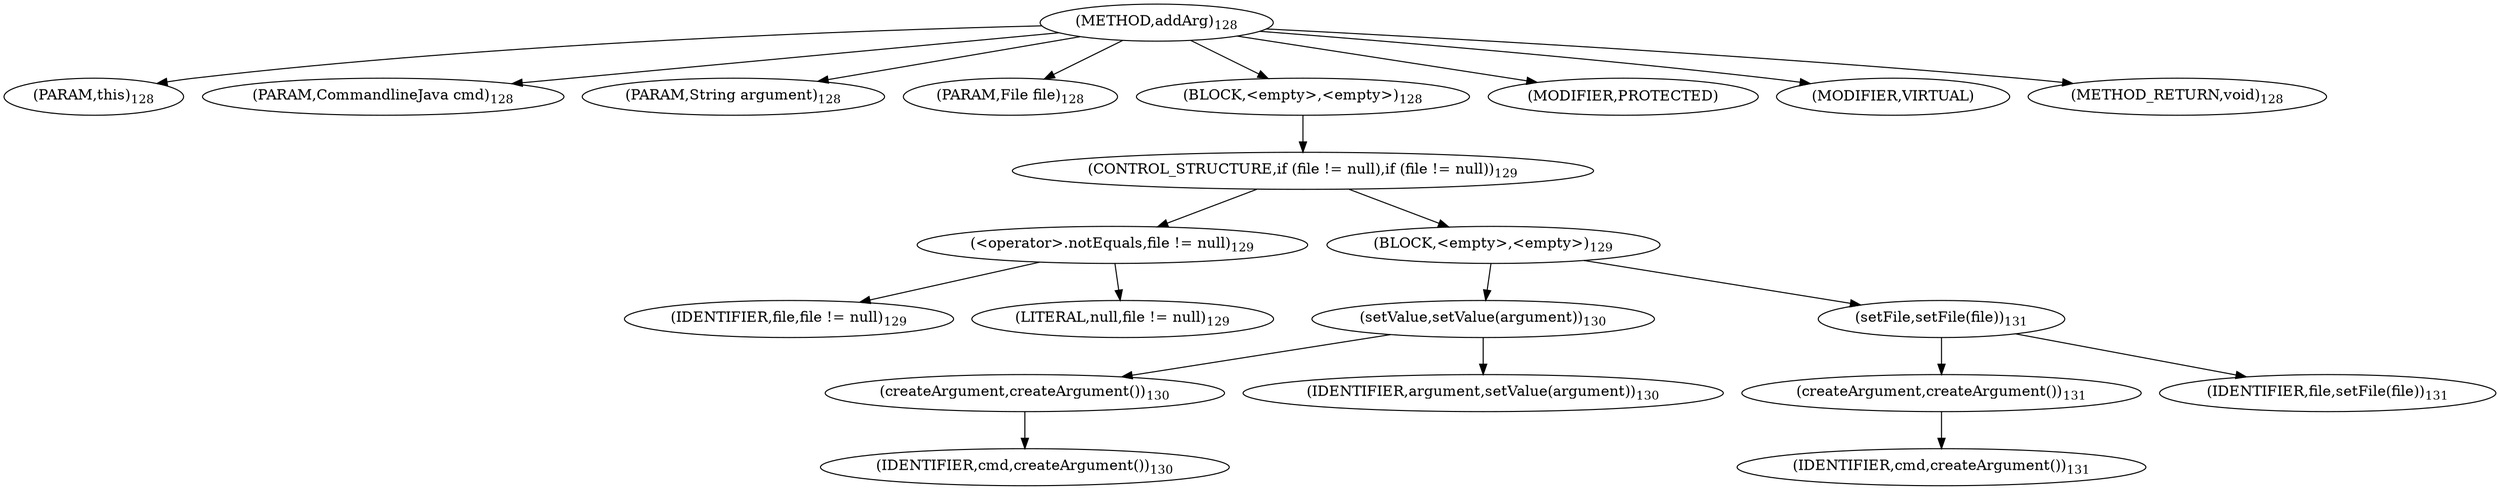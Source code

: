 digraph "addArg" {  
"178" [label = <(METHOD,addArg)<SUB>128</SUB>> ]
"179" [label = <(PARAM,this)<SUB>128</SUB>> ]
"180" [label = <(PARAM,CommandlineJava cmd)<SUB>128</SUB>> ]
"181" [label = <(PARAM,String argument)<SUB>128</SUB>> ]
"182" [label = <(PARAM,File file)<SUB>128</SUB>> ]
"183" [label = <(BLOCK,&lt;empty&gt;,&lt;empty&gt;)<SUB>128</SUB>> ]
"184" [label = <(CONTROL_STRUCTURE,if (file != null),if (file != null))<SUB>129</SUB>> ]
"185" [label = <(&lt;operator&gt;.notEquals,file != null)<SUB>129</SUB>> ]
"186" [label = <(IDENTIFIER,file,file != null)<SUB>129</SUB>> ]
"187" [label = <(LITERAL,null,file != null)<SUB>129</SUB>> ]
"188" [label = <(BLOCK,&lt;empty&gt;,&lt;empty&gt;)<SUB>129</SUB>> ]
"189" [label = <(setValue,setValue(argument))<SUB>130</SUB>> ]
"190" [label = <(createArgument,createArgument())<SUB>130</SUB>> ]
"191" [label = <(IDENTIFIER,cmd,createArgument())<SUB>130</SUB>> ]
"192" [label = <(IDENTIFIER,argument,setValue(argument))<SUB>130</SUB>> ]
"193" [label = <(setFile,setFile(file))<SUB>131</SUB>> ]
"194" [label = <(createArgument,createArgument())<SUB>131</SUB>> ]
"195" [label = <(IDENTIFIER,cmd,createArgument())<SUB>131</SUB>> ]
"196" [label = <(IDENTIFIER,file,setFile(file))<SUB>131</SUB>> ]
"197" [label = <(MODIFIER,PROTECTED)> ]
"198" [label = <(MODIFIER,VIRTUAL)> ]
"199" [label = <(METHOD_RETURN,void)<SUB>128</SUB>> ]
  "178" -> "179" 
  "178" -> "180" 
  "178" -> "181" 
  "178" -> "182" 
  "178" -> "183" 
  "178" -> "197" 
  "178" -> "198" 
  "178" -> "199" 
  "183" -> "184" 
  "184" -> "185" 
  "184" -> "188" 
  "185" -> "186" 
  "185" -> "187" 
  "188" -> "189" 
  "188" -> "193" 
  "189" -> "190" 
  "189" -> "192" 
  "190" -> "191" 
  "193" -> "194" 
  "193" -> "196" 
  "194" -> "195" 
}
